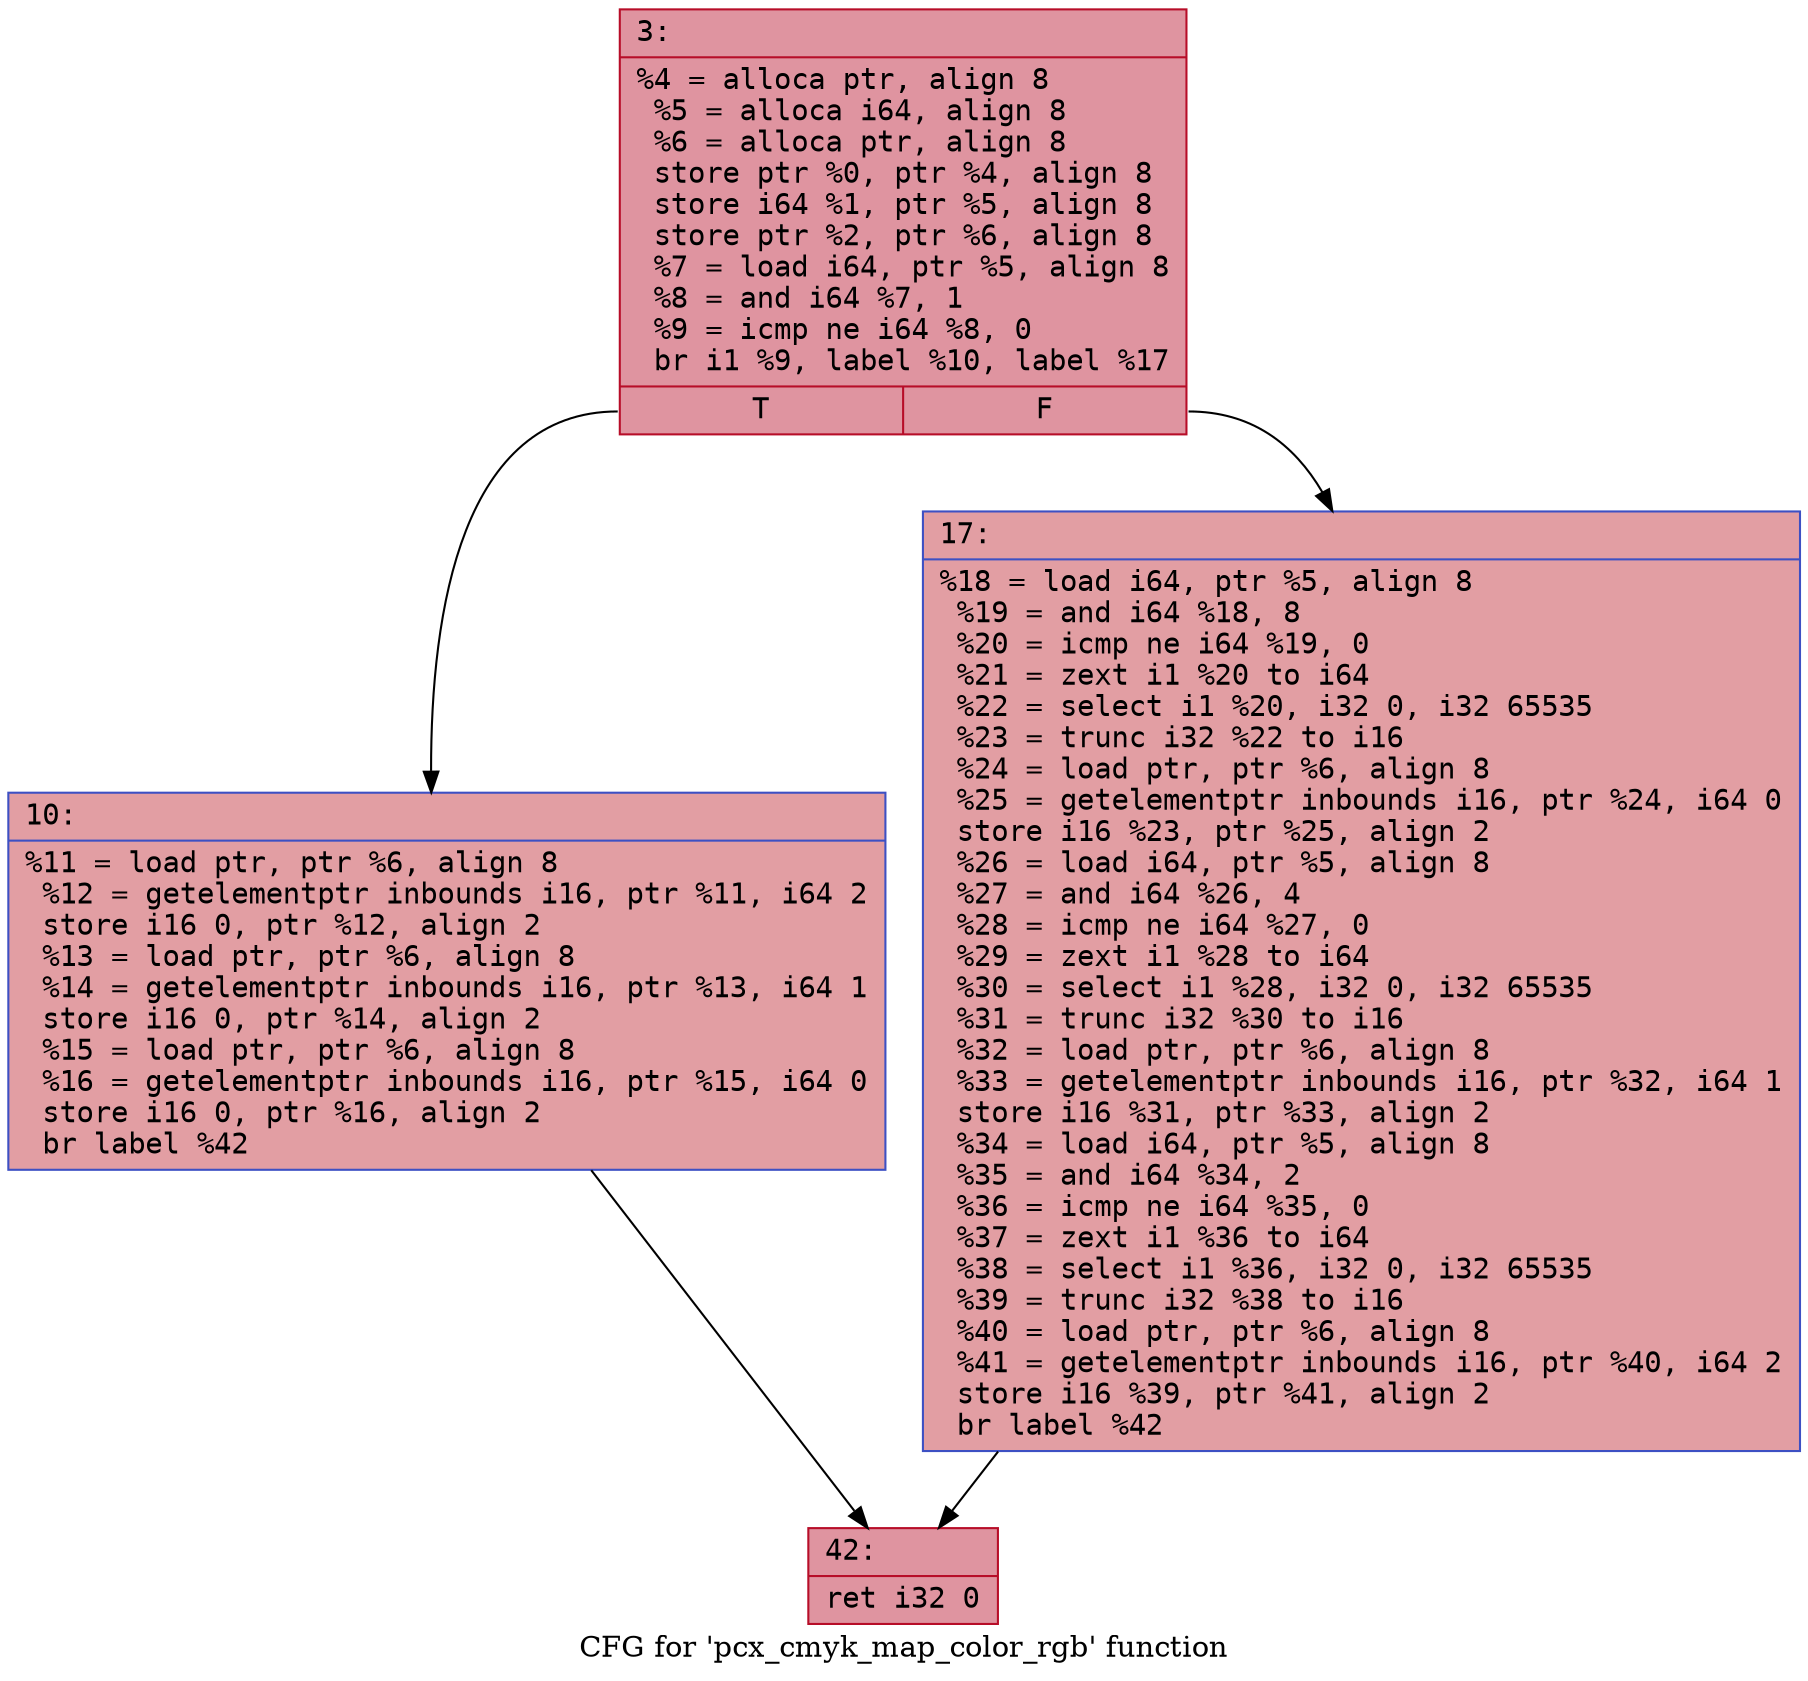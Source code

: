 digraph "CFG for 'pcx_cmyk_map_color_rgb' function" {
	label="CFG for 'pcx_cmyk_map_color_rgb' function";

	Node0x600003a3a5d0 [shape=record,color="#b70d28ff", style=filled, fillcolor="#b70d2870" fontname="Courier",label="{3:\l|  %4 = alloca ptr, align 8\l  %5 = alloca i64, align 8\l  %6 = alloca ptr, align 8\l  store ptr %0, ptr %4, align 8\l  store i64 %1, ptr %5, align 8\l  store ptr %2, ptr %6, align 8\l  %7 = load i64, ptr %5, align 8\l  %8 = and i64 %7, 1\l  %9 = icmp ne i64 %8, 0\l  br i1 %9, label %10, label %17\l|{<s0>T|<s1>F}}"];
	Node0x600003a3a5d0:s0 -> Node0x600003a3a620[tooltip="3 -> 10\nProbability 50.00%" ];
	Node0x600003a3a5d0:s1 -> Node0x600003a3a670[tooltip="3 -> 17\nProbability 50.00%" ];
	Node0x600003a3a620 [shape=record,color="#3d50c3ff", style=filled, fillcolor="#be242e70" fontname="Courier",label="{10:\l|  %11 = load ptr, ptr %6, align 8\l  %12 = getelementptr inbounds i16, ptr %11, i64 2\l  store i16 0, ptr %12, align 2\l  %13 = load ptr, ptr %6, align 8\l  %14 = getelementptr inbounds i16, ptr %13, i64 1\l  store i16 0, ptr %14, align 2\l  %15 = load ptr, ptr %6, align 8\l  %16 = getelementptr inbounds i16, ptr %15, i64 0\l  store i16 0, ptr %16, align 2\l  br label %42\l}"];
	Node0x600003a3a620 -> Node0x600003a3a6c0[tooltip="10 -> 42\nProbability 100.00%" ];
	Node0x600003a3a670 [shape=record,color="#3d50c3ff", style=filled, fillcolor="#be242e70" fontname="Courier",label="{17:\l|  %18 = load i64, ptr %5, align 8\l  %19 = and i64 %18, 8\l  %20 = icmp ne i64 %19, 0\l  %21 = zext i1 %20 to i64\l  %22 = select i1 %20, i32 0, i32 65535\l  %23 = trunc i32 %22 to i16\l  %24 = load ptr, ptr %6, align 8\l  %25 = getelementptr inbounds i16, ptr %24, i64 0\l  store i16 %23, ptr %25, align 2\l  %26 = load i64, ptr %5, align 8\l  %27 = and i64 %26, 4\l  %28 = icmp ne i64 %27, 0\l  %29 = zext i1 %28 to i64\l  %30 = select i1 %28, i32 0, i32 65535\l  %31 = trunc i32 %30 to i16\l  %32 = load ptr, ptr %6, align 8\l  %33 = getelementptr inbounds i16, ptr %32, i64 1\l  store i16 %31, ptr %33, align 2\l  %34 = load i64, ptr %5, align 8\l  %35 = and i64 %34, 2\l  %36 = icmp ne i64 %35, 0\l  %37 = zext i1 %36 to i64\l  %38 = select i1 %36, i32 0, i32 65535\l  %39 = trunc i32 %38 to i16\l  %40 = load ptr, ptr %6, align 8\l  %41 = getelementptr inbounds i16, ptr %40, i64 2\l  store i16 %39, ptr %41, align 2\l  br label %42\l}"];
	Node0x600003a3a670 -> Node0x600003a3a6c0[tooltip="17 -> 42\nProbability 100.00%" ];
	Node0x600003a3a6c0 [shape=record,color="#b70d28ff", style=filled, fillcolor="#b70d2870" fontname="Courier",label="{42:\l|  ret i32 0\l}"];
}
